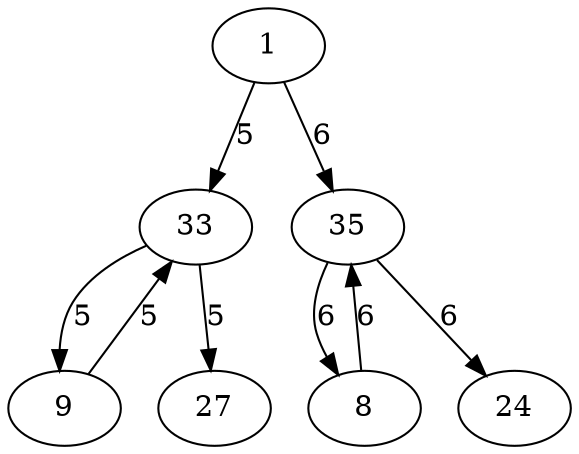 digraph G {
  1 -> 33 [label="5"];
  33 -> 9 [label="5"];
  9 -> 33 [label="5"];
  33 -> 27 [label="5"];
  1 -> 35 [label="6"];
  35 -> 8 [label="6"];
  8 -> 35 [label="6"];
  35 -> 24 [label="6"];
}
